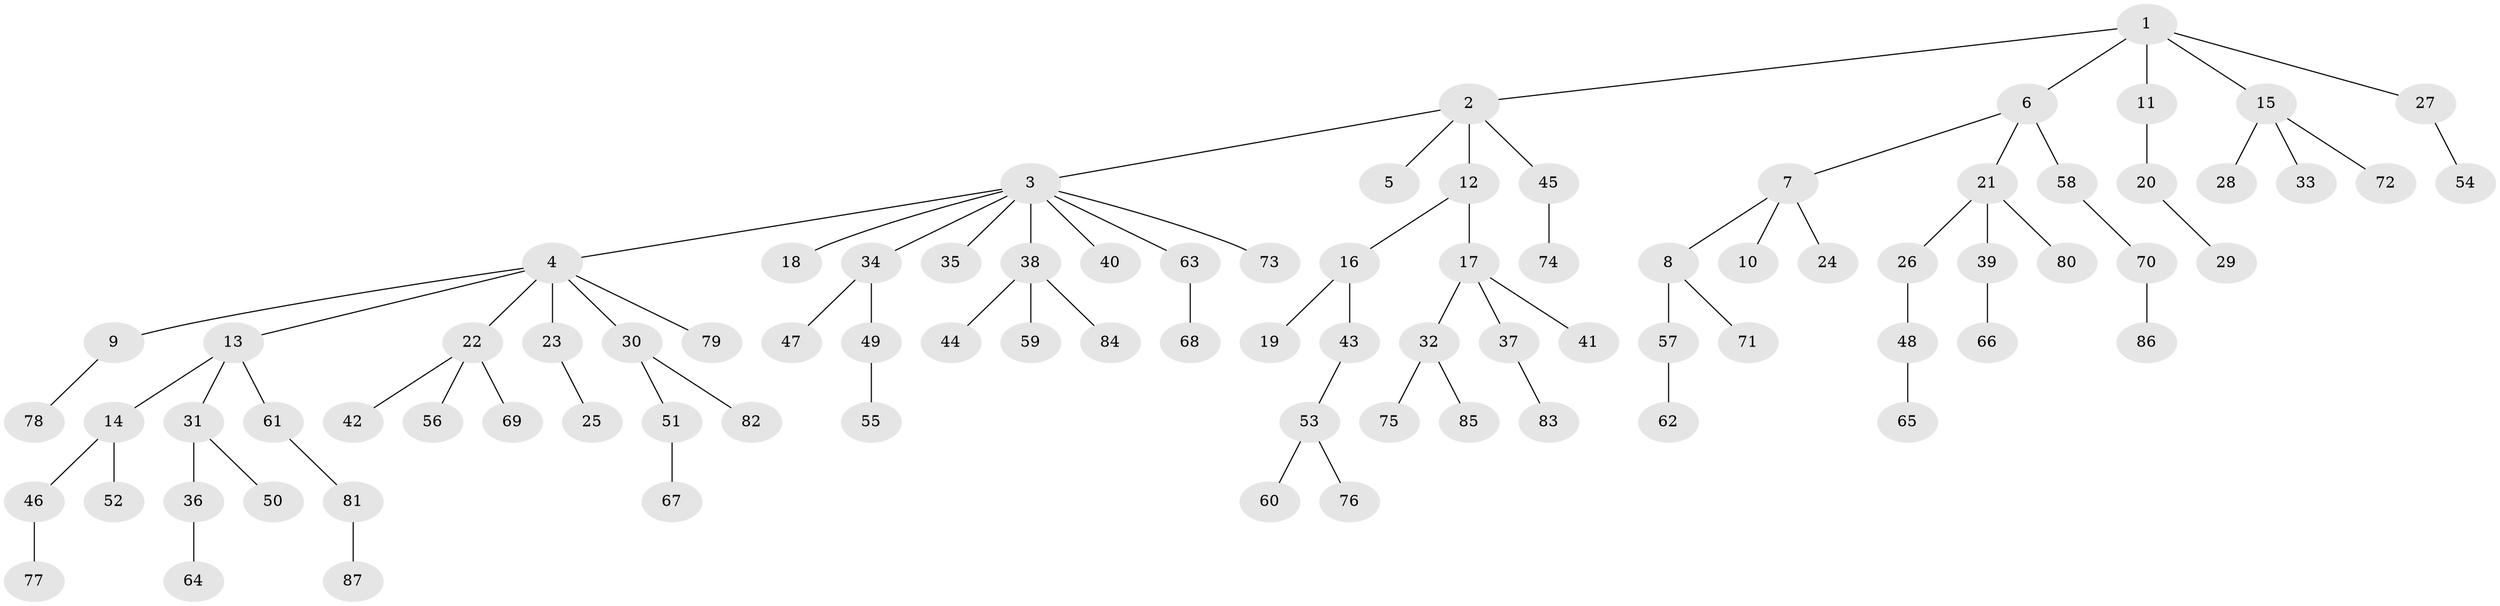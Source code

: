 // Generated by graph-tools (version 1.1) at 2025/26/03/09/25 03:26:29]
// undirected, 87 vertices, 86 edges
graph export_dot {
graph [start="1"]
  node [color=gray90,style=filled];
  1;
  2;
  3;
  4;
  5;
  6;
  7;
  8;
  9;
  10;
  11;
  12;
  13;
  14;
  15;
  16;
  17;
  18;
  19;
  20;
  21;
  22;
  23;
  24;
  25;
  26;
  27;
  28;
  29;
  30;
  31;
  32;
  33;
  34;
  35;
  36;
  37;
  38;
  39;
  40;
  41;
  42;
  43;
  44;
  45;
  46;
  47;
  48;
  49;
  50;
  51;
  52;
  53;
  54;
  55;
  56;
  57;
  58;
  59;
  60;
  61;
  62;
  63;
  64;
  65;
  66;
  67;
  68;
  69;
  70;
  71;
  72;
  73;
  74;
  75;
  76;
  77;
  78;
  79;
  80;
  81;
  82;
  83;
  84;
  85;
  86;
  87;
  1 -- 2;
  1 -- 6;
  1 -- 11;
  1 -- 15;
  1 -- 27;
  2 -- 3;
  2 -- 5;
  2 -- 12;
  2 -- 45;
  3 -- 4;
  3 -- 18;
  3 -- 34;
  3 -- 35;
  3 -- 38;
  3 -- 40;
  3 -- 63;
  3 -- 73;
  4 -- 9;
  4 -- 13;
  4 -- 22;
  4 -- 23;
  4 -- 30;
  4 -- 79;
  6 -- 7;
  6 -- 21;
  6 -- 58;
  7 -- 8;
  7 -- 10;
  7 -- 24;
  8 -- 57;
  8 -- 71;
  9 -- 78;
  11 -- 20;
  12 -- 16;
  12 -- 17;
  13 -- 14;
  13 -- 31;
  13 -- 61;
  14 -- 46;
  14 -- 52;
  15 -- 28;
  15 -- 33;
  15 -- 72;
  16 -- 19;
  16 -- 43;
  17 -- 32;
  17 -- 37;
  17 -- 41;
  20 -- 29;
  21 -- 26;
  21 -- 39;
  21 -- 80;
  22 -- 42;
  22 -- 56;
  22 -- 69;
  23 -- 25;
  26 -- 48;
  27 -- 54;
  30 -- 51;
  30 -- 82;
  31 -- 36;
  31 -- 50;
  32 -- 75;
  32 -- 85;
  34 -- 47;
  34 -- 49;
  36 -- 64;
  37 -- 83;
  38 -- 44;
  38 -- 59;
  38 -- 84;
  39 -- 66;
  43 -- 53;
  45 -- 74;
  46 -- 77;
  48 -- 65;
  49 -- 55;
  51 -- 67;
  53 -- 60;
  53 -- 76;
  57 -- 62;
  58 -- 70;
  61 -- 81;
  63 -- 68;
  70 -- 86;
  81 -- 87;
}
